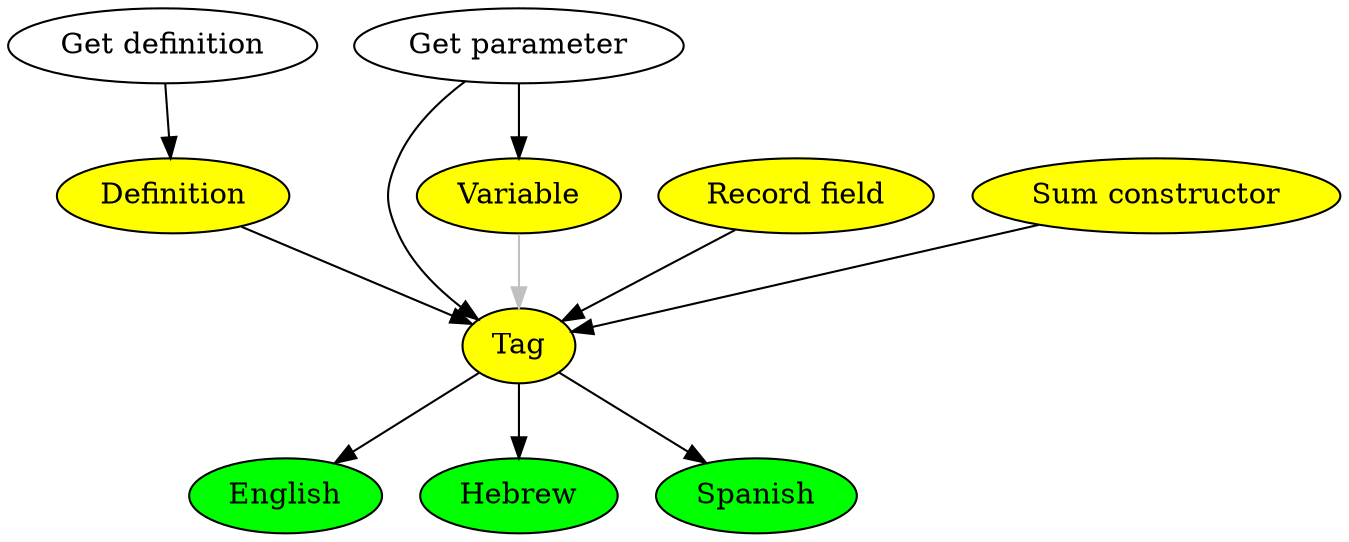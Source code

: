 digraph {
    Tag, Def, Var, Field, Alt [style=filled, fillcolor=yellow];
    Def   [label="Definition"];
    Var   [label="Variable"];
    Field [label="Record field"];
    Alt   [label="Sum constructor"];
    English, Hebrew, Spanish [style=filled, fillcolor=green];
    GetDef [label="Get definition"];
    GetParam [label="Get parameter"];
    Tag -> English, Spanish, Hebrew;
    Def, Field, Alt, GetParam -> Tag;
    Var -> Tag [color=gray];

    GetDef -> Def;
    GetParam -> Var;
}